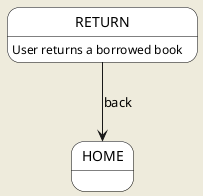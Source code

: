 @startuml
skinparam backgroundColor #EEEBDC
skinparam state {
  BackgroundColor White
  BorderColor Black
}

state RETURN {
  RETURN : User returns a borrowed book
}

RETURN --> HOME : back
@enduml